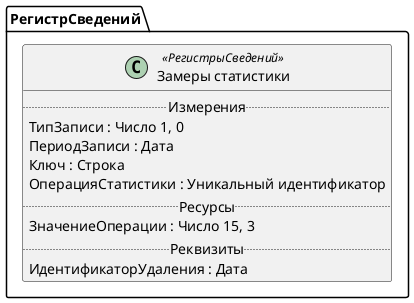 ﻿@startuml ЗамерыСтатистики
'!include templates.wsd
'..\include templates.wsd
class РегистрСведений.ЗамерыСтатистики as "Замеры статистики" <<РегистрыСведений>>
{
..Измерения..
ТипЗаписи : Число 1, 0
ПериодЗаписи : Дата
Ключ : Строка
ОперацияСтатистики : Уникальный идентификатор
..Ресурсы..
ЗначениеОперации : Число 15, 3
..Реквизиты..
ИдентификаторУдаления : Дата
}
@enduml
